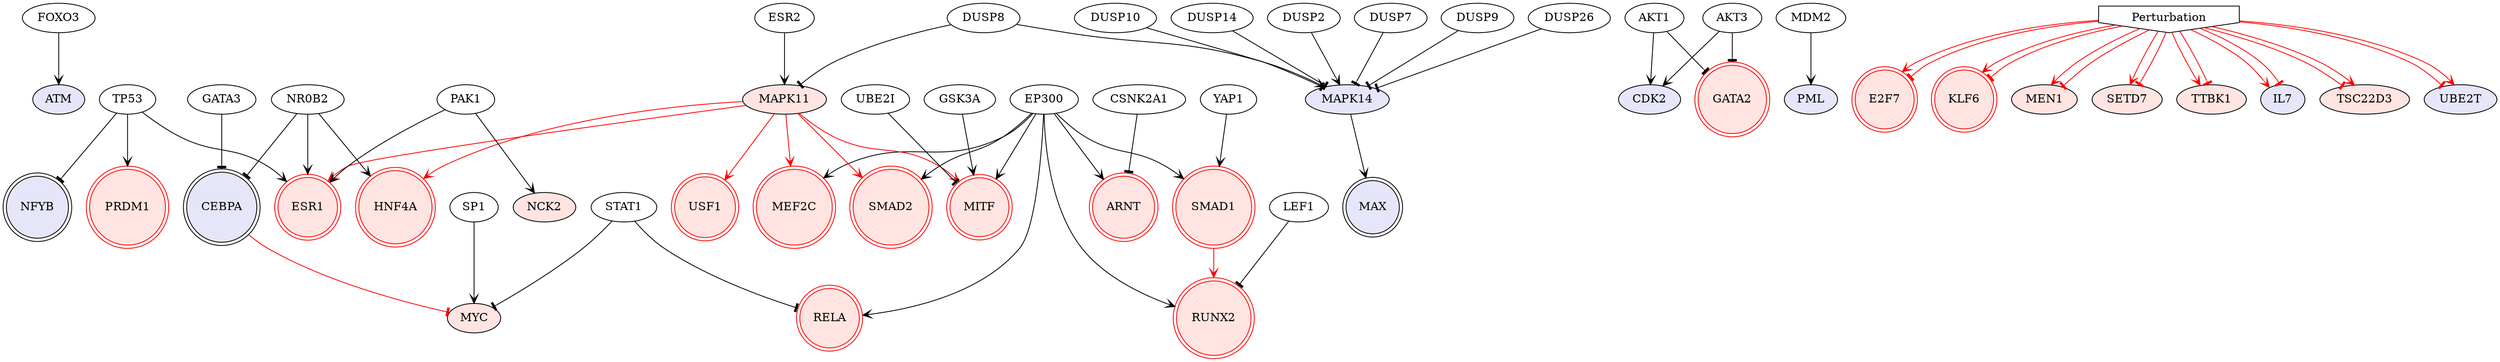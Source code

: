 digraph {

FOXO3->ATM [penwidth=1, color=NA, arrowhead="vee"]
TP53->NFYB [penwidth=1, color=NA, arrowhead="tee"]
MAPK14->MAX [penwidth=1, color=black, arrowhead="vee"]
DUSP10->MAPK14 [penwidth=1, color=NA, arrowhead="tee"]
AKT1->CDK2 [penwidth=1, color=NA, arrowhead="vee"]
GATA3->CEBPA [penwidth=1, color=NA, arrowhead="tee"]
NR0B2->CEBPA [penwidth=1, color=NA, arrowhead="tee"]
MDM2->PML [penwidth=1, color=NA, arrowhead="vee"]
TP53->PRDM1 [penwidth=1, color=NA, arrowhead="vee"]
EP300->SMAD2 [penwidth=1, color=NA, arrowhead="vee"]
EP300->ARNT [penwidth=1, color=NA, arrowhead="vee"]
NR0B2->HNF4A [penwidth=1, color=NA, arrowhead="vee"]
NR0B2->ESR1 [penwidth=1, color=NA, arrowhead="vee"]
MAPK11->SMAD2 [penwidth=1, color=red, arrowhead="vee"]
GSK3A->MITF [penwidth=1, color=NA, arrowhead="vee"]
EP300->RELA [penwidth=1, color=NA, arrowhead="vee"]
EP300->RUNX2 [penwidth=1, color=NA, arrowhead="vee"]
SMAD1->RUNX2 [penwidth=1, color=red, arrowhead="vee"]
UBE2I->MITF [penwidth=1, color=NA, arrowhead="tee"]
AKT1->GATA2 [penwidth=1, color=NA, arrowhead="tee"]
YAP1->SMAD1 [penwidth=1, color=NA, arrowhead="vee"]
CSNK2A1->ARNT [penwidth=1, color=NA, arrowhead="tee"]
EP300->MEF2C [penwidth=1, color=NA, arrowhead="vee"]
EP300->SMAD1 [penwidth=1, color=NA, arrowhead="vee"]
MAPK11->HNF4A [penwidth=1, color=red, arrowhead="vee"]
PAK1->ESR1 [penwidth=1, color=NA, arrowhead="vee"]
PAK1->NCK2 [penwidth=1, color=NA, arrowhead="vee"]
MAPK11->USF1 [penwidth=1, color=red, arrowhead="vee"]
MAPK11->ESR1 [penwidth=1, color=red, arrowhead="vee"]
MAPK11->MITF [penwidth=1, color=red, arrowhead="vee"]
MAPK11->MEF2C [penwidth=1, color=red, arrowhead="vee"]
SP1->MYC [penwidth=1, color=NA, arrowhead="vee"]
CEBPA->MYC [penwidth=1, color=red, arrowhead="tee"]
EP300->MITF [penwidth=1, color=NA, arrowhead="vee"]
ESR2->MAPK11 [penwidth=1, color=NA, arrowhead="vee"]
LEF1->RUNX2 [penwidth=1, color=NA, arrowhead="tee"]
TP53->ESR1 [penwidth=1, color=NA, arrowhead="vee"]
Perturbation->E2F7 [penwidth=1, color=red, arrowhead="vee"]
Perturbation->KLF6 [penwidth=1, color=red, arrowhead="vee"]
Perturbation->MEN1 [penwidth=1, color=red, arrowhead="vee"]
Perturbation->SETD7 [penwidth=1, color=red, arrowhead="vee"]
Perturbation->TTBK1 [penwidth=1, color=red, arrowhead="vee"]
DUSP14->MAPK14 [penwidth=1, color=NA, arrowhead="tee"]
Perturbation->E2F7 [penwidth=1, color=red, arrowhead="tee"]
Perturbation->KLF6 [penwidth=1, color=red, arrowhead="tee"]
Perturbation->MEN1 [penwidth=1, color=red, arrowhead="tee"]
Perturbation->SETD7 [penwidth=1, color=red, arrowhead="tee"]
Perturbation->TTBK1 [penwidth=1, color=red, arrowhead="tee"]
DUSP2->MAPK14 [penwidth=1, color=NA, arrowhead="vee"]
AKT3->CDK2 [penwidth=1, color=NA, arrowhead="vee"]
Perturbation->IL7 [penwidth=1, color=red, arrowhead="vee"]
AKT3->GATA2 [penwidth=1, color=NA, arrowhead="tee"]
DUSP7->MAPK14 [penwidth=1, color=NA, arrowhead="tee"]
Perturbation->TSC22D3 [penwidth=1, color=red, arrowhead="tee"]
DUSP9->MAPK14 [penwidth=1, color=NA, arrowhead="tee"]
DUSP26->MAPK14 [penwidth=1, color=NA, arrowhead="tee"]
Perturbation->IL7 [penwidth=1, color=red, arrowhead="tee"]
DUSP8->MAPK14 [penwidth=1, color=NA, arrowhead="vee"]
DUSP8->MAPK11 [penwidth=1, color=NA, arrowhead="tee"]
Perturbation->TSC22D3 [penwidth=1, color=red, arrowhead="vee"]
Perturbation->UBE2T [penwidth=1, color=red, arrowhead="tee"]
STAT1->MYC [penwidth=1, color=NA, arrowhead="tee"]
STAT1->RELA [penwidth=1, color=NA, arrowhead="tee"]
Perturbation->UBE2T [penwidth=1, color=red, arrowhead="vee"]
Perturbation [style=filled, color=black, fillcolor=white, shape=invhouse];
PRDM1 [style=filled, color=red, fillcolor=mistyrose, shape=doublecircle];
MEF2C [style=filled, color=red, fillcolor=mistyrose, shape=doublecircle];
SMAD2 [style=filled, color=red, fillcolor=mistyrose, shape=doublecircle];
SMAD1 [style=filled, color=red, fillcolor=mistyrose, shape=doublecircle];
NFYB [style=filled, color=black, fillcolor=lavender, shape=doublecircle];
MAX [style=filled, color=black, fillcolor=lavender, shape=doublecircle];
ESR1 [style=filled, color=red, fillcolor=mistyrose, shape=doublecircle];
CEBPA [style=filled, color=black, fillcolor=lavender, shape=doublecircle];
RELA [style=filled, color=red, fillcolor=mistyrose, shape=doublecircle];
MITF [style=filled, color=red, fillcolor=mistyrose, shape=doublecircle];
RUNX2 [style=filled, color=red, fillcolor=mistyrose, shape=doublecircle];
GATA2 [style=filled, color=red, fillcolor=mistyrose, shape=doublecircle];
ARNT [style=filled, color=red, fillcolor=mistyrose, shape=doublecircle];
USF1 [style=filled, color=red, fillcolor=mistyrose, shape=doublecircle];
E2F7 [style=filled, color=red, fillcolor=mistyrose, shape=doublecircle];
KLF6 [style=filled, color=red, fillcolor=mistyrose, shape=doublecircle];
HNF4A [style=filled, color=red, fillcolor=mistyrose, shape=doublecircle];
MAPK14 [style=filled, fillcolor=lavender];
MAPK11 [style=filled, fillcolor=mistyrose];
ATM [style=filled, fillcolor=lavender];
CDK2 [style=filled, fillcolor=lavender];
PML [style=filled, fillcolor=lavender];
NCK2 [style=filled, fillcolor=mistyrose];
MYC [style=filled, fillcolor=mistyrose];
MEN1 [style=filled, fillcolor=mistyrose];
SETD7 [style=filled, fillcolor=mistyrose];
TTBK1 [style=filled, fillcolor=mistyrose];
IL7 [style=filled, fillcolor=lavender];
TSC22D3 [style=filled, fillcolor=mistyrose];
UBE2T [style=filled, fillcolor=lavender];


}
